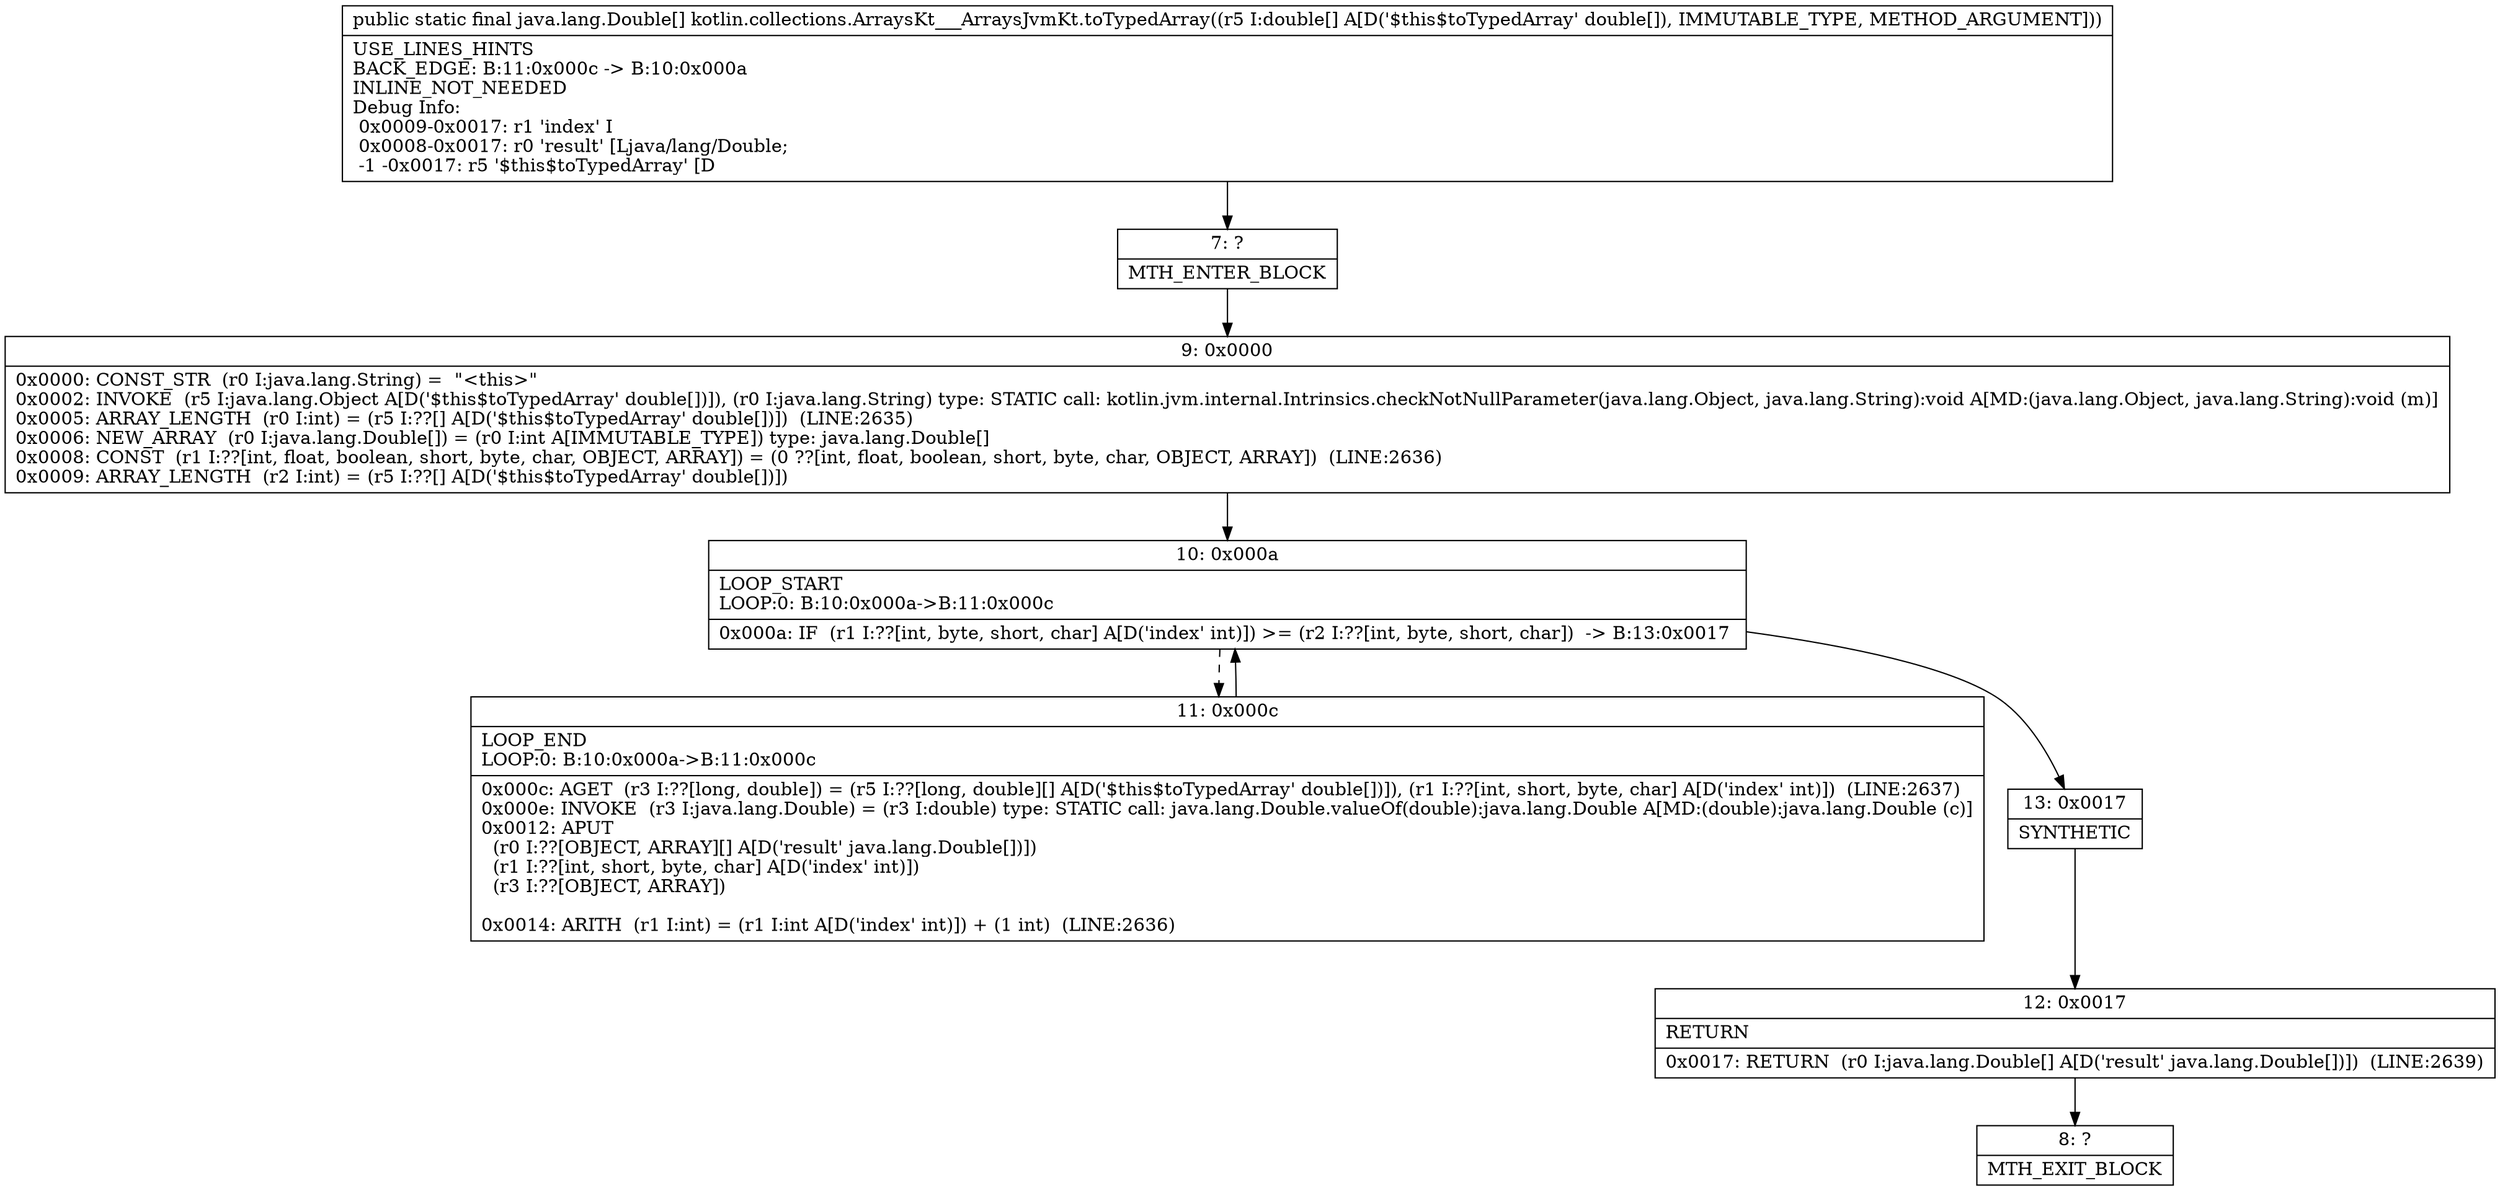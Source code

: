 digraph "CFG forkotlin.collections.ArraysKt___ArraysJvmKt.toTypedArray([D)[Ljava\/lang\/Double;" {
Node_7 [shape=record,label="{7\:\ ?|MTH_ENTER_BLOCK\l}"];
Node_9 [shape=record,label="{9\:\ 0x0000|0x0000: CONST_STR  (r0 I:java.lang.String) =  \"\<this\>\" \l0x0002: INVOKE  (r5 I:java.lang.Object A[D('$this$toTypedArray' double[])]), (r0 I:java.lang.String) type: STATIC call: kotlin.jvm.internal.Intrinsics.checkNotNullParameter(java.lang.Object, java.lang.String):void A[MD:(java.lang.Object, java.lang.String):void (m)]\l0x0005: ARRAY_LENGTH  (r0 I:int) = (r5 I:??[] A[D('$this$toTypedArray' double[])])  (LINE:2635)\l0x0006: NEW_ARRAY  (r0 I:java.lang.Double[]) = (r0 I:int A[IMMUTABLE_TYPE]) type: java.lang.Double[] \l0x0008: CONST  (r1 I:??[int, float, boolean, short, byte, char, OBJECT, ARRAY]) = (0 ??[int, float, boolean, short, byte, char, OBJECT, ARRAY])  (LINE:2636)\l0x0009: ARRAY_LENGTH  (r2 I:int) = (r5 I:??[] A[D('$this$toTypedArray' double[])]) \l}"];
Node_10 [shape=record,label="{10\:\ 0x000a|LOOP_START\lLOOP:0: B:10:0x000a\-\>B:11:0x000c\l|0x000a: IF  (r1 I:??[int, byte, short, char] A[D('index' int)]) \>= (r2 I:??[int, byte, short, char])  \-\> B:13:0x0017 \l}"];
Node_11 [shape=record,label="{11\:\ 0x000c|LOOP_END\lLOOP:0: B:10:0x000a\-\>B:11:0x000c\l|0x000c: AGET  (r3 I:??[long, double]) = (r5 I:??[long, double][] A[D('$this$toTypedArray' double[])]), (r1 I:??[int, short, byte, char] A[D('index' int)])  (LINE:2637)\l0x000e: INVOKE  (r3 I:java.lang.Double) = (r3 I:double) type: STATIC call: java.lang.Double.valueOf(double):java.lang.Double A[MD:(double):java.lang.Double (c)]\l0x0012: APUT  \l  (r0 I:??[OBJECT, ARRAY][] A[D('result' java.lang.Double[])])\l  (r1 I:??[int, short, byte, char] A[D('index' int)])\l  (r3 I:??[OBJECT, ARRAY])\l \l0x0014: ARITH  (r1 I:int) = (r1 I:int A[D('index' int)]) + (1 int)  (LINE:2636)\l}"];
Node_13 [shape=record,label="{13\:\ 0x0017|SYNTHETIC\l}"];
Node_12 [shape=record,label="{12\:\ 0x0017|RETURN\l|0x0017: RETURN  (r0 I:java.lang.Double[] A[D('result' java.lang.Double[])])  (LINE:2639)\l}"];
Node_8 [shape=record,label="{8\:\ ?|MTH_EXIT_BLOCK\l}"];
MethodNode[shape=record,label="{public static final java.lang.Double[] kotlin.collections.ArraysKt___ArraysJvmKt.toTypedArray((r5 I:double[] A[D('$this$toTypedArray' double[]), IMMUTABLE_TYPE, METHOD_ARGUMENT]))  | USE_LINES_HINTS\lBACK_EDGE: B:11:0x000c \-\> B:10:0x000a\lINLINE_NOT_NEEDED\lDebug Info:\l  0x0009\-0x0017: r1 'index' I\l  0x0008\-0x0017: r0 'result' [Ljava\/lang\/Double;\l  \-1 \-0x0017: r5 '$this$toTypedArray' [D\l}"];
MethodNode -> Node_7;Node_7 -> Node_9;
Node_9 -> Node_10;
Node_10 -> Node_11[style=dashed];
Node_10 -> Node_13;
Node_11 -> Node_10;
Node_13 -> Node_12;
Node_12 -> Node_8;
}

